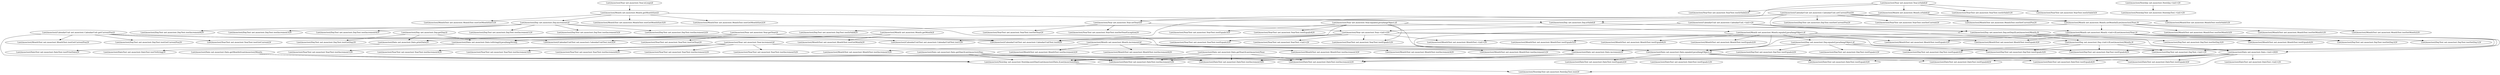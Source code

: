 digraph NextDay{
	"Lnet/mooctest/Date net.mooctest.Date.getYear()Lnet/mooctest/Year;" -> "Lnet/mooctest/DateTest net.mooctest.DateTest.testIncrement3()V";
	"Lnet/mooctest/Date net.mooctest.Date.getYear()Lnet/mooctest/Year;" -> "Lnet/mooctest/DateTest net.mooctest.DateTest.testIncrement1()V";
	"Lnet/mooctest/Date net.mooctest.Date.getYear()Lnet/mooctest/Year;" -> "Lnet/mooctest/Nextday net.mooctest.Nextday.nextDay(Lnet/mooctest/Date;)Lnet/mooctest/Date;";
	"Lnet/mooctest/Date net.mooctest.Date.getYear()Lnet/mooctest/Year;" -> "Lnet/mooctest/DateTest net.mooctest.DateTest.testIncrement2()V";
	"Lnet/mooctest/Date net.mooctest.Date.equals(Ljava/lang/Object;)Z" -> "Lnet/mooctest/DateTest net.mooctest.DateTest.testEquals2()V";
	"Lnet/mooctest/Date net.mooctest.Date.equals(Ljava/lang/Object;)Z" -> "Lnet/mooctest/DateTest net.mooctest.DateTest.testEquals4()V";
	"Lnet/mooctest/Date net.mooctest.Date.equals(Ljava/lang/Object;)Z" -> "Lnet/mooctest/DateTest net.mooctest.DateTest.testEquals3()V";
	"Lnet/mooctest/Date net.mooctest.Date.equals(Ljava/lang/Object;)Z" -> "Lnet/mooctest/DateTest net.mooctest.DateTest.testEquals5()V";
	"Lnet/mooctest/Date net.mooctest.Date.equals(Ljava/lang/Object;)Z" -> "Lnet/mooctest/DateTest net.mooctest.DateTest.testEquals6()V";
	"Lnet/mooctest/Date net.mooctest.Date.equals(Ljava/lang/Object;)Z" -> "Lnet/mooctest/DateTest net.mooctest.DateTest.testEquals1()V";
	"Lnet/mooctest/Date net.mooctest.Date.getDay()Lnet/mooctest/Day;" -> "Lnet/mooctest/DateTest net.mooctest.DateTest.testIncrement3()V";
	"Lnet/mooctest/Date net.mooctest.Date.getDay()Lnet/mooctest/Day;" -> "Lnet/mooctest/DateTest net.mooctest.DateTest.testIncrement1()V";
	"Lnet/mooctest/Date net.mooctest.Date.getDay()Lnet/mooctest/Day;" -> "Lnet/mooctest/Nextday net.mooctest.Nextday.nextDay(Lnet/mooctest/Date;)Lnet/mooctest/Date;";
	"Lnet/mooctest/Date net.mooctest.Date.getDay()Lnet/mooctest/Day;" -> "Lnet/mooctest/DateTest net.mooctest.DateTest.testIncrement2()V";
	"Lnet/mooctest/Date net.mooctest.Date.toString()Ljava/lang/String;" -> "Lnet/mooctest/DateTest net.mooctest.DateTest.testToString()V";
	"Lnet/mooctest/Year net.mooctest.Year.getYear()I" -> "Lnet/mooctest/Date net.mooctest.Date.toString()Ljava/lang/String;";
	"Lnet/mooctest/Year net.mooctest.Year.getYear()I" -> "Lnet/mooctest/Date net.mooctest.Date.printDate()V";
	"Lnet/mooctest/Year net.mooctest.Year.getYear()I" -> "Lnet/mooctest/YearTest net.mooctest.YearTest.testGetYear()V";
	"Lnet/mooctest/Year net.mooctest.Year.getYear()I" -> "Lnet/mooctest/CalendarUnitTest net.mooctest.CalendarUnitTest.test0()V";
	"Lnet/mooctest/Month net.mooctest.Month.isValid()Z" -> "Lnet/mooctest/Day net.mooctest.Day.isValid()Z";
	"Lnet/mooctest/Month net.mooctest.Month.isValid()Z" -> "Lnet/mooctest/Month net.mooctest.Month.setMonth(ILnet/mooctest/Year;)V";
	"Lnet/mooctest/Month net.mooctest.Month.isValid()Z" -> "Lnet/mooctest/MonthTest net.mooctest.MonthTest.testIsValid1()V";
	"Lnet/mooctest/Nextday net.mooctest.Nextday.<init>()V" -> "Lnet/mooctest/NextdayTest net.mooctest.NextdayTest.<init>()V";
	"Lnet/mooctest/Year net.mooctest.Year.equals(Ljava/lang/Object;)Z" -> "Lnet/mooctest/YearTest net.mooctest.YearTest.testEquals4()V";
	"Lnet/mooctest/Year net.mooctest.Year.equals(Ljava/lang/Object;)Z" -> "Lnet/mooctest/Date net.mooctest.Date.equals(Ljava/lang/Object;)Z";
	"Lnet/mooctest/Year net.mooctest.Year.equals(Ljava/lang/Object;)Z" -> "Lnet/mooctest/YearTest net.mooctest.YearTest.testEquals1()V";
	"Lnet/mooctest/Year net.mooctest.Year.equals(Ljava/lang/Object;)Z" -> "Lnet/mooctest/YearTest net.mooctest.YearTest.testEquals3()V";
	"Lnet/mooctest/Year net.mooctest.Year.equals(Ljava/lang/Object;)Z" -> "Lnet/mooctest/Month net.mooctest.Month.equals(Ljava/lang/Object;)Z";
	"Lnet/mooctest/Year net.mooctest.Year.equals(Ljava/lang/Object;)Z" -> "Lnet/mooctest/YearTest net.mooctest.YearTest.testEquals2()V";
	"Lnet/mooctest/Day net.mooctest.Day.equals(Ljava/lang/Object;)Z" -> "Lnet/mooctest/Date net.mooctest.Date.equals(Ljava/lang/Object;)Z";
	"Lnet/mooctest/Day net.mooctest.Day.equals(Ljava/lang/Object;)Z" -> "Lnet/mooctest/DayTest net.mooctest.DayTest.testEquals2()V";
	"Lnet/mooctest/Day net.mooctest.Day.equals(Ljava/lang/Object;)Z" -> "Lnet/mooctest/DayTest net.mooctest.DayTest.testEquals4()V";
	"Lnet/mooctest/Day net.mooctest.Day.equals(Ljava/lang/Object;)Z" -> "Lnet/mooctest/DayTest net.mooctest.DayTest.testEquals1()V";
	"Lnet/mooctest/Day net.mooctest.Day.equals(Ljava/lang/Object;)Z" -> "Lnet/mooctest/DayTest net.mooctest.DayTest.testEquals5()V";
	"Lnet/mooctest/Day net.mooctest.Day.equals(Ljava/lang/Object;)Z" -> "Lnet/mooctest/DayTest net.mooctest.DayTest.testEquals3()V";
	"Lnet/mooctest/Month net.mooctest.Month.<init>(ILnet/mooctest/Year;)V" -> "Lnet/mooctest/DayTest net.mooctest.DayTest.testSetDay1()V";
	"Lnet/mooctest/Month net.mooctest.Month.<init>(ILnet/mooctest/Year;)V" -> "Lnet/mooctest/DayTest net.mooctest.DayTest.testEquals4()V";
	"Lnet/mooctest/Month net.mooctest.Month.<init>(ILnet/mooctest/Year;)V" -> "Lnet/mooctest/MonthTest net.mooctest.MonthTest.<init>()V";
	"Lnet/mooctest/Month net.mooctest.Month.<init>(ILnet/mooctest/Year;)V" -> "Lnet/mooctest/MonthTest net.mooctest.MonthTest.testEquals3()V";
	"Lnet/mooctest/Month net.mooctest.Month.<init>(ILnet/mooctest/Year;)V" -> "Lnet/mooctest/DayTest net.mooctest.DayTest.testSetDay2()V";
	"Lnet/mooctest/Month net.mooctest.Month.<init>(ILnet/mooctest/Year;)V" -> "Lnet/mooctest/MonthTest net.mooctest.MonthTest.testEquals4()V";
	"Lnet/mooctest/Month net.mooctest.Month.<init>(ILnet/mooctest/Year;)V" -> "Lnet/mooctest/DayTest net.mooctest.DayTest.<init>()V";
	"Lnet/mooctest/Month net.mooctest.Month.<init>(ILnet/mooctest/Year;)V" -> "Lnet/mooctest/Date net.mooctest.Date.<init>(III)V";
	"Lnet/mooctest/Month net.mooctest.Month.<init>(ILnet/mooctest/Year;)V" -> "Lnet/mooctest/MonthTest net.mooctest.MonthTest.testEquals1()V";
	"Lnet/mooctest/Date net.mooctest.Date.printDate()V" -> "Lnet/mooctest/DateTest net.mooctest.DateTest.testPrintDate()V";
	"Lnet/mooctest/Day net.mooctest.Day.isValid()Z" -> "Lnet/mooctest/DayTest net.mooctest.DayTest.testIsValid()V";
	"Lnet/mooctest/Day net.mooctest.Day.isValid()Z" -> "Lnet/mooctest/Day net.mooctest.Day.setDay(ILnet/mooctest/Month;)V";
	"Lnet/mooctest/CalendarUnit net.mooctest.CalendarUnit.<init>()V" -> "Lnet/mooctest/Month net.mooctest.Month.<init>(ILnet/mooctest/Year;)V";
	"Lnet/mooctest/CalendarUnit net.mooctest.CalendarUnit.<init>()V" -> "Lnet/mooctest/Year net.mooctest.Year.<init>(I)V";
	"Lnet/mooctest/CalendarUnit net.mooctest.CalendarUnit.<init>()V" -> "Lnet/mooctest/Day net.mooctest.Day.<init>(ILnet/mooctest/Month;)V";
	"Lnet/mooctest/Month net.mooctest.Month.getMonthSize()I" -> "Lnet/mooctest/MonthTest net.mooctest.MonthTest.testGetMonthSize1()V";
	"Lnet/mooctest/Month net.mooctest.Month.getMonthSize()I" -> "Lnet/mooctest/MonthTest net.mooctest.MonthTest.testGetMonthSize3()V";
	"Lnet/mooctest/Month net.mooctest.Month.getMonthSize()I" -> "Lnet/mooctest/Day net.mooctest.Day.isValid()Z";
	"Lnet/mooctest/Month net.mooctest.Month.getMonthSize()I" -> "Lnet/mooctest/Day net.mooctest.Day.increment()Z";
	"Lnet/mooctest/Month net.mooctest.Month.getMonthSize()I" -> "Lnet/mooctest/MonthTest net.mooctest.MonthTest.testGetMonthSize2()V";
	"Lnet/mooctest/Day net.mooctest.Day.increment()Z" -> "Lnet/mooctest/DayTest net.mooctest.DayTest.testIncrement4()V";
	"Lnet/mooctest/Day net.mooctest.Day.increment()Z" -> "Lnet/mooctest/DayTest net.mooctest.DayTest.testIncrement1()V";
	"Lnet/mooctest/Day net.mooctest.Day.increment()Z" -> "Lnet/mooctest/DayTest net.mooctest.DayTest.testIncrement5()V";
	"Lnet/mooctest/Day net.mooctest.Day.increment()Z" -> "Lnet/mooctest/Date net.mooctest.Date.increment()V";
	"Lnet/mooctest/Day net.mooctest.Day.increment()Z" -> "Lnet/mooctest/DayTest net.mooctest.DayTest.testIncrement2()V";
	"Lnet/mooctest/Day net.mooctest.Day.increment()Z" -> "Lnet/mooctest/DayTest net.mooctest.DayTest.testIncrement6()V";
	"Lnet/mooctest/Day net.mooctest.Day.increment()Z" -> "Lnet/mooctest/DayTest net.mooctest.DayTest.testIncrement3()V";
	"Lnet/mooctest/CalendarUnit net.mooctest.CalendarUnit.setCurrentPos(I)V" -> "Lnet/mooctest/DayTest net.mooctest.DayTest.testSetCurrentPos()V";
	"Lnet/mooctest/CalendarUnit net.mooctest.CalendarUnit.setCurrentPos(I)V" -> "Lnet/mooctest/YearTest net.mooctest.YearTest.testSetCurrent()V";
	"Lnet/mooctest/CalendarUnit net.mooctest.CalendarUnit.setCurrentPos(I)V" -> "Lnet/mooctest/Month net.mooctest.Month.setMonth(ILnet/mooctest/Year;)V";
	"Lnet/mooctest/CalendarUnit net.mooctest.CalendarUnit.setCurrentPos(I)V" -> "Lnet/mooctest/Year net.mooctest.Year.setYear(I)V";
	"Lnet/mooctest/CalendarUnit net.mooctest.CalendarUnit.setCurrentPos(I)V" -> "Lnet/mooctest/MonthTest net.mooctest.MonthTest.testSetCurrentPos()V";
	"Lnet/mooctest/CalendarUnit net.mooctest.CalendarUnit.setCurrentPos(I)V" -> "Lnet/mooctest/Day net.mooctest.Day.setDay(ILnet/mooctest/Month;)V";
	"Lnet/mooctest/CalendarUnit net.mooctest.CalendarUnit.setCurrentPos(I)V" -> "Lnet/mooctest/CalendarUnitTest net.mooctest.CalendarUnitTest.test0()V";
	"Lnet/mooctest/Month net.mooctest.Month.setMonth(ILnet/mooctest/Year;)V" -> "Lnet/mooctest/Month net.mooctest.Month.<init>(ILnet/mooctest/Year;)V";
	"Lnet/mooctest/Month net.mooctest.Month.setMonth(ILnet/mooctest/Year;)V" -> "Lnet/mooctest/Date net.mooctest.Date.increment()V";
	"Lnet/mooctest/Month net.mooctest.Month.setMonth(ILnet/mooctest/Year;)V" -> "Lnet/mooctest/MonthTest net.mooctest.MonthTest.testSetMonth3()V";
	"Lnet/mooctest/Month net.mooctest.Month.setMonth(ILnet/mooctest/Year;)V" -> "Lnet/mooctest/MonthTest net.mooctest.MonthTest.testSetMonth1()V";
	"Lnet/mooctest/Month net.mooctest.Month.setMonth(ILnet/mooctest/Year;)V" -> "Lnet/mooctest/MonthTest net.mooctest.MonthTest.testSetMonth2()V";
	"Lnet/mooctest/Year net.mooctest.Year.<init>(I)V" -> "Lnet/mooctest/YearTest net.mooctest.YearTest.testEquals1()V";
	"Lnet/mooctest/Year net.mooctest.Year.<init>(I)V" -> "Lnet/mooctest/MonthTest net.mooctest.MonthTest.<init>()V";
	"Lnet/mooctest/Year net.mooctest.Year.<init>(I)V" -> "Lnet/mooctest/CalendarUnitTest net.mooctest.CalendarUnitTest.test1()V";
	"Lnet/mooctest/Year net.mooctest.Year.<init>(I)V" -> "Lnet/mooctest/DayTest net.mooctest.DayTest.<init>()V";
	"Lnet/mooctest/Year net.mooctest.Year.<init>(I)V" -> "Lnet/mooctest/CalendarUnitTest net.mooctest.CalendarUnitTest.test2()V";
	"Lnet/mooctest/Year net.mooctest.Year.<init>(I)V" -> "Lnet/mooctest/Date net.mooctest.Date.<init>(III)V";
	"Lnet/mooctest/Year net.mooctest.Year.<init>(I)V" -> "Lnet/mooctest/YearTest net.mooctest.YearTest.testEquals2()V";
	"Lnet/mooctest/Year net.mooctest.Year.<init>(I)V" -> "Lnet/mooctest/CalendarUnitTest net.mooctest.CalendarUnitTest.test0()V";
	"Lnet/mooctest/Year net.mooctest.Year.<init>(I)V" -> "Lnet/mooctest/YearTest net.mooctest.YearTest.<init>()V";
	"Lnet/mooctest/Month net.mooctest.Month.getMonth()I" -> "Lnet/mooctest/Date net.mooctest.Date.toString()Ljava/lang/String;";
	"Lnet/mooctest/Month net.mooctest.Month.getMonth()I" -> "Lnet/mooctest/MonthTest net.mooctest.MonthTest.testGetMonth()V";
	"Lnet/mooctest/Month net.mooctest.Month.getMonth()I" -> "Lnet/mooctest/Date net.mooctest.Date.printDate()V";
	"Lnet/mooctest/Date net.mooctest.Date.increment()V" -> "Lnet/mooctest/DateTest net.mooctest.DateTest.testIncrement3()V";
	"Lnet/mooctest/Date net.mooctest.Date.increment()V" -> "Lnet/mooctest/DateTest net.mooctest.DateTest.testIncrement1()V";
	"Lnet/mooctest/Date net.mooctest.Date.increment()V" -> "Lnet/mooctest/Nextday net.mooctest.Nextday.nextDay(Lnet/mooctest/Date;)Lnet/mooctest/Date;";
	"Lnet/mooctest/Date net.mooctest.Date.increment()V" -> "Lnet/mooctest/DateTest net.mooctest.DateTest.testIncrement2()V";
	"Lnet/mooctest/Year net.mooctest.Year.isValid()Z" -> "Lnet/mooctest/Month net.mooctest.Month.isValid()Z";
	"Lnet/mooctest/Year net.mooctest.Year.isValid()Z" -> "Lnet/mooctest/YearTest net.mooctest.YearTest.testIsValid1()V";
	"Lnet/mooctest/Year net.mooctest.Year.isValid()Z" -> "Lnet/mooctest/YearTest net.mooctest.YearTest.testIsValid3()V";
	"Lnet/mooctest/Year net.mooctest.Year.isValid()Z" -> "Lnet/mooctest/YearTest net.mooctest.YearTest.testIsValid2()V";
	"Lnet/mooctest/Year net.mooctest.Year.isValid()Z" -> "Lnet/mooctest/Year net.mooctest.Year.setYear(I)V";
	"Lnet/mooctest/Day net.mooctest.Day.getDay()I" -> "Lnet/mooctest/Date net.mooctest.Date.toString()Ljava/lang/String;";
	"Lnet/mooctest/Day net.mooctest.Day.getDay()I" -> "Lnet/mooctest/Date net.mooctest.Date.printDate()V";
	"Lnet/mooctest/Day net.mooctest.Day.getDay()I" -> "Lnet/mooctest/DayTest net.mooctest.DayTest.testGetDay()V";
	"Lnet/mooctest/Nextday net.mooctest.Nextday.nextDay(Lnet/mooctest/Date;)Lnet/mooctest/Date;" -> "Lnet/mooctest/NextdayTest net.mooctest.NextdayTest.test()V";
	"Lnet/mooctest/Month net.mooctest.Month.equals(Ljava/lang/Object;)Z" -> "Lnet/mooctest/Date net.mooctest.Date.equals(Ljava/lang/Object;)Z";
	"Lnet/mooctest/Month net.mooctest.Month.equals(Ljava/lang/Object;)Z" -> "Lnet/mooctest/Day net.mooctest.Day.equals(Ljava/lang/Object;)Z";
	"Lnet/mooctest/Month net.mooctest.Month.equals(Ljava/lang/Object;)Z" -> "Lnet/mooctest/MonthTest net.mooctest.MonthTest.testEquals3()V";
	"Lnet/mooctest/Month net.mooctest.Month.equals(Ljava/lang/Object;)Z" -> "Lnet/mooctest/MonthTest net.mooctest.MonthTest.testEquals4()V";
	"Lnet/mooctest/Month net.mooctest.Month.equals(Ljava/lang/Object;)Z" -> "Lnet/mooctest/MonthTest net.mooctest.MonthTest.testEquals2()V";
	"Lnet/mooctest/Month net.mooctest.Month.equals(Ljava/lang/Object;)Z" -> "Lnet/mooctest/MonthTest net.mooctest.MonthTest.testEquals1()V";
	"Lnet/mooctest/Month net.mooctest.Month.equals(Ljava/lang/Object;)Z" -> "Lnet/mooctest/MonthTest net.mooctest.MonthTest.testEquals6()V";
	"Lnet/mooctest/Month net.mooctest.Month.equals(Ljava/lang/Object;)Z" -> "Lnet/mooctest/MonthTest net.mooctest.MonthTest.testEquals5()V";
	"Lnet/mooctest/Date net.mooctest.Date.<init>(III)V" -> "Lnet/mooctest/DateTest net.mooctest.DateTest.testIncrement3()V";
	"Lnet/mooctest/Date net.mooctest.Date.<init>(III)V" -> "Lnet/mooctest/DateTest net.mooctest.DateTest.testEquals4()V";
	"Lnet/mooctest/Date net.mooctest.Date.<init>(III)V" -> "Lnet/mooctest/DateTest net.mooctest.DateTest.testEquals3()V";
	"Lnet/mooctest/Date net.mooctest.Date.<init>(III)V" -> "Lnet/mooctest/NextdayTest net.mooctest.NextdayTest.test()V";
	"Lnet/mooctest/Date net.mooctest.Date.<init>(III)V" -> "Lnet/mooctest/DateTest net.mooctest.DateTest.<init>()V";
	"Lnet/mooctest/Date net.mooctest.Date.<init>(III)V" -> "Lnet/mooctest/Nextday net.mooctest.Nextday.nextDay(Lnet/mooctest/Date;)Lnet/mooctest/Date;";
	"Lnet/mooctest/Date net.mooctest.Date.<init>(III)V" -> "Lnet/mooctest/DateTest net.mooctest.DateTest.testEquals5()V";
	"Lnet/mooctest/Date net.mooctest.Date.<init>(III)V" -> "Lnet/mooctest/DateTest net.mooctest.DateTest.testEquals6()V";
	"Lnet/mooctest/Date net.mooctest.Date.<init>(III)V" -> "Lnet/mooctest/DateTest net.mooctest.DateTest.testIncrement2()V";
	"Lnet/mooctest/Date net.mooctest.Date.getMonth()Lnet/mooctest/Month;" -> "Lnet/mooctest/DateTest net.mooctest.DateTest.testIncrement3()V";
	"Lnet/mooctest/Date net.mooctest.Date.getMonth()Lnet/mooctest/Month;" -> "Lnet/mooctest/DateTest net.mooctest.DateTest.testIncrement1()V";
	"Lnet/mooctest/Date net.mooctest.Date.getMonth()Lnet/mooctest/Month;" -> "Lnet/mooctest/Nextday net.mooctest.Nextday.nextDay(Lnet/mooctest/Date;)Lnet/mooctest/Date;";
	"Lnet/mooctest/Date net.mooctest.Date.getMonth()Lnet/mooctest/Month;" -> "Lnet/mooctest/DateTest net.mooctest.DateTest.testIncrement2()V";
	"Lnet/mooctest/Year net.mooctest.Year.isLeap()Z" -> "Lnet/mooctest/Month net.mooctest.Month.getMonthSize()I";
	"Lnet/mooctest/Year net.mooctest.Year.setYear(I)V" -> "Lnet/mooctest/YearTest net.mooctest.YearTest.testSetYearException()V";
	"Lnet/mooctest/Year net.mooctest.Year.setYear(I)V" -> "Lnet/mooctest/YearTest net.mooctest.YearTest.testSetYear()V";
	"Lnet/mooctest/Year net.mooctest.Year.setYear(I)V" -> "Lnet/mooctest/Year net.mooctest.Year.<init>(I)V";
	"Lnet/mooctest/Year net.mooctest.Year.increment()Z" -> "Lnet/mooctest/YearTest net.mooctest.YearTest.testIncrement3()V";
	"Lnet/mooctest/Year net.mooctest.Year.increment()Z" -> "Lnet/mooctest/YearTest net.mooctest.YearTest.testIncrement6()V";
	"Lnet/mooctest/Year net.mooctest.Year.increment()Z" -> "Lnet/mooctest/YearTest net.mooctest.YearTest.testIncrement2()V";
	"Lnet/mooctest/Year net.mooctest.Year.increment()Z" -> "Lnet/mooctest/Date net.mooctest.Date.increment()V";
	"Lnet/mooctest/Year net.mooctest.Year.increment()Z" -> "Lnet/mooctest/YearTest net.mooctest.YearTest.testIncrement5()V";
	"Lnet/mooctest/Year net.mooctest.Year.increment()Z" -> "Lnet/mooctest/YearTest net.mooctest.YearTest.testIncrement1()V";
	"Lnet/mooctest/Year net.mooctest.Year.increment()Z" -> "Lnet/mooctest/YearTest net.mooctest.YearTest.testIncrement4()V";
	"Lnet/mooctest/Day net.mooctest.Day.<init>(ILnet/mooctest/Month;)V" -> "Lnet/mooctest/DayTest net.mooctest.DayTest.testEquals4()V";
	"Lnet/mooctest/Day net.mooctest.Day.<init>(ILnet/mooctest/Month;)V" -> "Lnet/mooctest/DayTest net.mooctest.DayTest.testEquals5()V";
	"Lnet/mooctest/Day net.mooctest.Day.<init>(ILnet/mooctest/Month;)V" -> "Lnet/mooctest/DayTest net.mooctest.DayTest.testEquals3()V";
	"Lnet/mooctest/Day net.mooctest.Day.<init>(ILnet/mooctest/Month;)V" -> "Lnet/mooctest/DayTest net.mooctest.DayTest.<init>()V";
	"Lnet/mooctest/Day net.mooctest.Day.<init>(ILnet/mooctest/Month;)V" -> "Lnet/mooctest/Date net.mooctest.Date.<init>(III)V";
	"Lnet/mooctest/Day net.mooctest.Day.setDay(ILnet/mooctest/Month;)V" -> "Lnet/mooctest/DayTest net.mooctest.DayTest.testSetDay1()V";
	"Lnet/mooctest/Day net.mooctest.Day.setDay(ILnet/mooctest/Month;)V" -> "Lnet/mooctest/DayTest net.mooctest.DayTest.testSetDay3()V";
	"Lnet/mooctest/Day net.mooctest.Day.setDay(ILnet/mooctest/Month;)V" -> "Lnet/mooctest/DayTest net.mooctest.DayTest.testSetDay2()V";
	"Lnet/mooctest/Day net.mooctest.Day.setDay(ILnet/mooctest/Month;)V" -> "Lnet/mooctest/Date net.mooctest.Date.increment()V";
	"Lnet/mooctest/Day net.mooctest.Day.setDay(ILnet/mooctest/Month;)V" -> "Lnet/mooctest/Day net.mooctest.Day.<init>(ILnet/mooctest/Month;)V";
	"Lnet/mooctest/CalendarUnit net.mooctest.CalendarUnit.getCurrentPos()I" -> "Lnet/mooctest/DayTest net.mooctest.DayTest.testGetCurrentPos()V";
	"Lnet/mooctest/CalendarUnit net.mooctest.CalendarUnit.getCurrentPos()I" -> "Lnet/mooctest/YearTest net.mooctest.YearTest.testGetCurrent()V";
	"Lnet/mooctest/CalendarUnit net.mooctest.CalendarUnit.getCurrentPos()I" -> "Lnet/mooctest/CalendarUnitTest net.mooctest.CalendarUnitTest.test1()V";
	"Lnet/mooctest/CalendarUnit net.mooctest.CalendarUnit.getCurrentPos()I" -> "Lnet/mooctest/CalendarUnitTest net.mooctest.CalendarUnitTest.test2()V";
	"Lnet/mooctest/CalendarUnit net.mooctest.CalendarUnit.getCurrentPos()I" -> "Lnet/mooctest/MonthTest net.mooctest.MonthTest.testGetCurrentPos()V";
	"Lnet/mooctest/CalendarUnit net.mooctest.CalendarUnit.getCurrentPos()I" -> "Lnet/mooctest/Nextday net.mooctest.Nextday.nextDay(Lnet/mooctest/Date;)Lnet/mooctest/Date;";
	"Lnet/mooctest/CalendarUnit net.mooctest.CalendarUnit.getCurrentPos()I" -> "Lnet/mooctest/CalendarUnitTest net.mooctest.CalendarUnitTest.test0()V";
	"Lnet/mooctest/Month net.mooctest.Month.increment()Z" -> "Lnet/mooctest/MonthTest net.mooctest.MonthTest.testIncrement2()V";
	"Lnet/mooctest/Month net.mooctest.Month.increment()Z" -> "Lnet/mooctest/MonthTest net.mooctest.MonthTest.testIncrement6()V";
	"Lnet/mooctest/Month net.mooctest.Month.increment()Z" -> "Lnet/mooctest/MonthTest net.mooctest.MonthTest.testIncrement3()V";
	"Lnet/mooctest/Month net.mooctest.Month.increment()Z" -> "Lnet/mooctest/Date net.mooctest.Date.increment()V";
	"Lnet/mooctest/Month net.mooctest.Month.increment()Z" -> "Lnet/mooctest/MonthTest net.mooctest.MonthTest.testIncrement4()V";
	"Lnet/mooctest/Month net.mooctest.Month.increment()Z" -> "Lnet/mooctest/MonthTest net.mooctest.MonthTest.testIncrement1()V";
	"Lnet/mooctest/Month net.mooctest.Month.increment()Z" -> "Lnet/mooctest/MonthTest net.mooctest.MonthTest.testIncrement5()V";
}